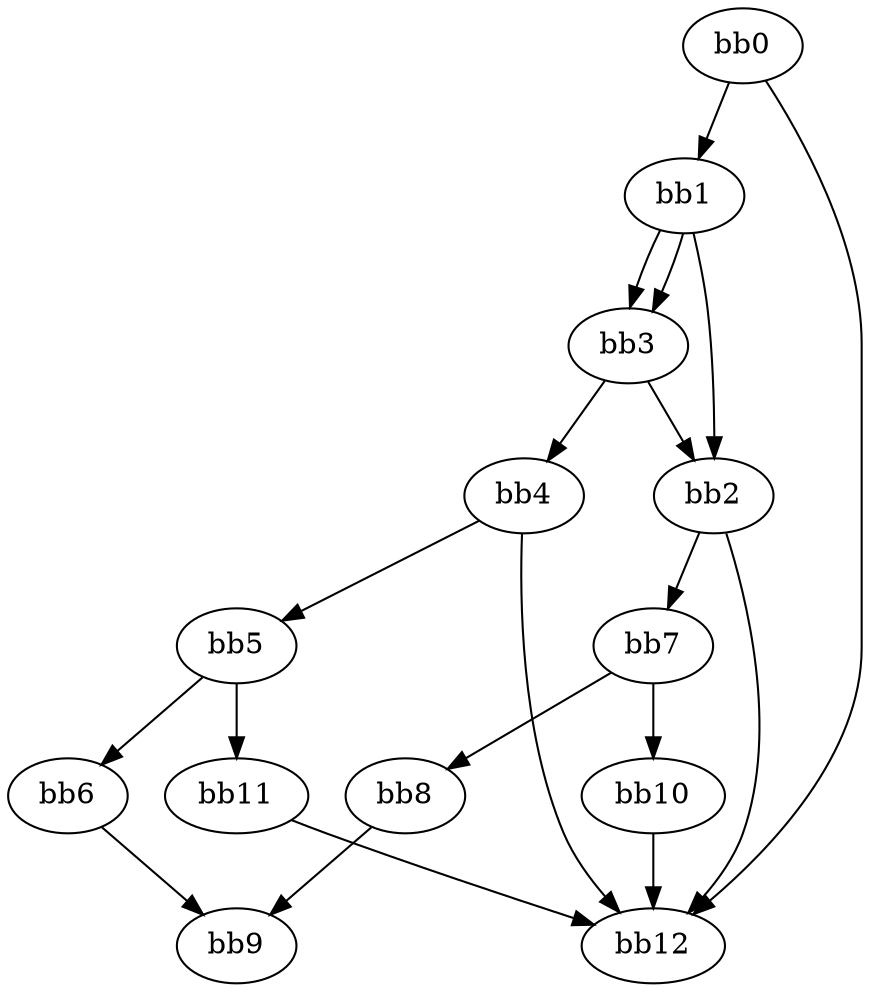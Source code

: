digraph {
    0 [ label = "bb0\l" ]
    1 [ label = "bb1\l" ]
    2 [ label = "bb2\l" ]
    3 [ label = "bb3\l" ]
    4 [ label = "bb4\l" ]
    5 [ label = "bb5\l" ]
    6 [ label = "bb6\l" ]
    7 [ label = "bb7\l" ]
    8 [ label = "bb8\l" ]
    9 [ label = "bb9\l" ]
    10 [ label = "bb10\l" ]
    11 [ label = "bb11\l" ]
    12 [ label = "bb12\l" ]
    0 -> 1 [ ]
    0 -> 12 [ ]
    1 -> 2 [ ]
    1 -> 3 [ ]
    1 -> 3 [ ]
    2 -> 7 [ ]
    2 -> 12 [ ]
    3 -> 2 [ ]
    3 -> 4 [ ]
    4 -> 5 [ ]
    4 -> 12 [ ]
    5 -> 6 [ ]
    5 -> 11 [ ]
    6 -> 9 [ ]
    7 -> 8 [ ]
    7 -> 10 [ ]
    8 -> 9 [ ]
    10 -> 12 [ ]
    11 -> 12 [ ]
}

